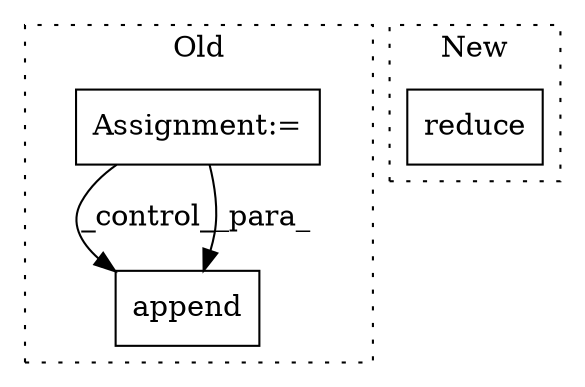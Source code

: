 digraph G {
subgraph cluster0 {
1 [label="append" a="32" s="4564,4582" l="7,1" shape="box"];
3 [label="Assignment:=" a="7" s="4424,4512" l="53,2" shape="box"];
label = "Old";
style="dotted";
}
subgraph cluster1 {
2 [label="reduce" a="32" s="4381,4435" l="7,1" shape="box"];
label = "New";
style="dotted";
}
3 -> 1 [label="_control_"];
3 -> 1 [label="_para_"];
}